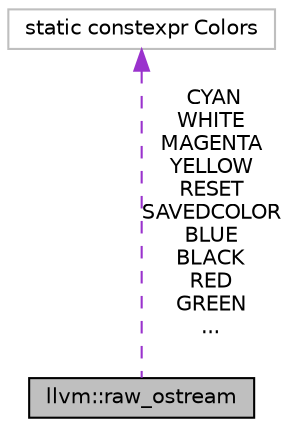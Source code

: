 digraph "llvm::raw_ostream"
{
 // LATEX_PDF_SIZE
  bgcolor="transparent";
  edge [fontname="Helvetica",fontsize="10",labelfontname="Helvetica",labelfontsize="10"];
  node [fontname="Helvetica",fontsize="10",shape=record];
  Node1 [label="llvm::raw_ostream",height=0.2,width=0.4,color="black", fillcolor="grey75", style="filled", fontcolor="black",tooltip="This class implements an extremely fast bulk output stream that can only output to a stream."];
  Node2 -> Node1 [dir="back",color="darkorchid3",fontsize="10",style="dashed",label=" CYAN\nWHITE\nMAGENTA\nYELLOW\nRESET\nSAVEDCOLOR\nBLUE\nBLACK\nRED\nGREEN\n..." ,fontname="Helvetica"];
  Node2 [label="static constexpr Colors",height=0.2,width=0.4,color="grey75",tooltip=" "];
}

